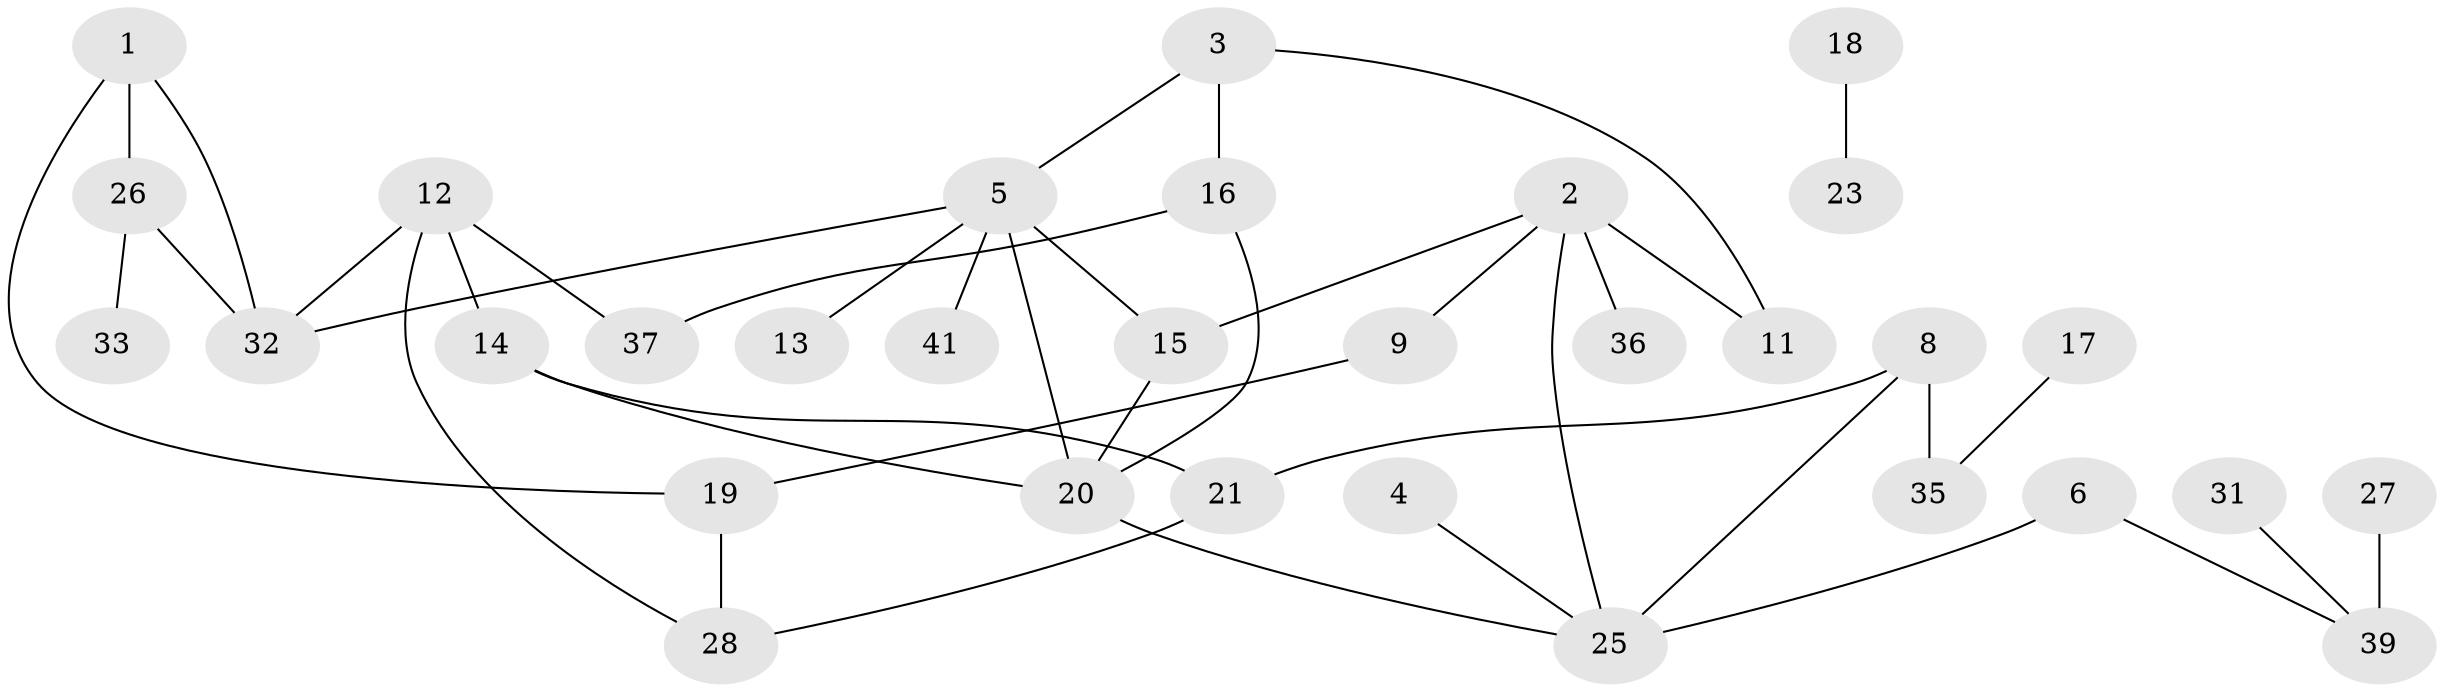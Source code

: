 // original degree distribution, {2: 0.32926829268292684, 5: 0.024390243902439025, 3: 0.17073170731707318, 1: 0.21951219512195122, 0: 0.12195121951219512, 6: 0.012195121951219513, 4: 0.12195121951219512}
// Generated by graph-tools (version 1.1) at 2025/43/03/06/25 01:43:18]
// undirected, 32 vertices, 41 edges
graph export_dot {
graph [start="1"]
  node [color=gray90,style=filled];
  1;
  2;
  3;
  4;
  5;
  6;
  8;
  9;
  11;
  12;
  13;
  14;
  15;
  16;
  17;
  18;
  19;
  20;
  21;
  23;
  25;
  26;
  27;
  28;
  31;
  32;
  33;
  35;
  36;
  37;
  39;
  41;
  1 -- 19 [weight=1.0];
  1 -- 26 [weight=1.0];
  1 -- 32 [weight=1.0];
  2 -- 9 [weight=1.0];
  2 -- 11 [weight=2.0];
  2 -- 15 [weight=1.0];
  2 -- 25 [weight=1.0];
  2 -- 36 [weight=1.0];
  3 -- 5 [weight=1.0];
  3 -- 11 [weight=1.0];
  3 -- 16 [weight=1.0];
  4 -- 25 [weight=1.0];
  5 -- 13 [weight=1.0];
  5 -- 15 [weight=1.0];
  5 -- 20 [weight=1.0];
  5 -- 32 [weight=1.0];
  5 -- 41 [weight=1.0];
  6 -- 25 [weight=2.0];
  6 -- 39 [weight=1.0];
  8 -- 21 [weight=1.0];
  8 -- 25 [weight=1.0];
  8 -- 35 [weight=1.0];
  9 -- 19 [weight=1.0];
  12 -- 14 [weight=1.0];
  12 -- 28 [weight=1.0];
  12 -- 32 [weight=1.0];
  12 -- 37 [weight=1.0];
  14 -- 20 [weight=1.0];
  14 -- 21 [weight=1.0];
  15 -- 20 [weight=1.0];
  16 -- 20 [weight=1.0];
  16 -- 37 [weight=1.0];
  17 -- 35 [weight=2.0];
  18 -- 23 [weight=1.0];
  19 -- 28 [weight=1.0];
  20 -- 25 [weight=1.0];
  21 -- 28 [weight=1.0];
  26 -- 32 [weight=1.0];
  26 -- 33 [weight=1.0];
  27 -- 39 [weight=3.0];
  31 -- 39 [weight=1.0];
}
